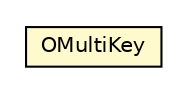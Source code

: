 #!/usr/local/bin/dot
#
# Class diagram 
# Generated by UMLGraph version R5_6-24-gf6e263 (http://www.umlgraph.org/)
#

digraph G {
	edge [fontname="Helvetica",fontsize=10,labelfontname="Helvetica",labelfontsize=10];
	node [fontname="Helvetica",fontsize=10,shape=plaintext];
	nodesep=0.25;
	ranksep=0.5;
	// com.orientechnologies.common.util.OMultiKey
	c2522098 [label=<<table title="com.orientechnologies.common.util.OMultiKey" border="0" cellborder="1" cellspacing="0" cellpadding="2" port="p" bgcolor="lemonChiffon" href="./OMultiKey.html">
		<tr><td><table border="0" cellspacing="0" cellpadding="1">
<tr><td align="center" balign="center"> OMultiKey </td></tr>
		</table></td></tr>
		</table>>, URL="./OMultiKey.html", fontname="Helvetica", fontcolor="black", fontsize=10.0];
}

